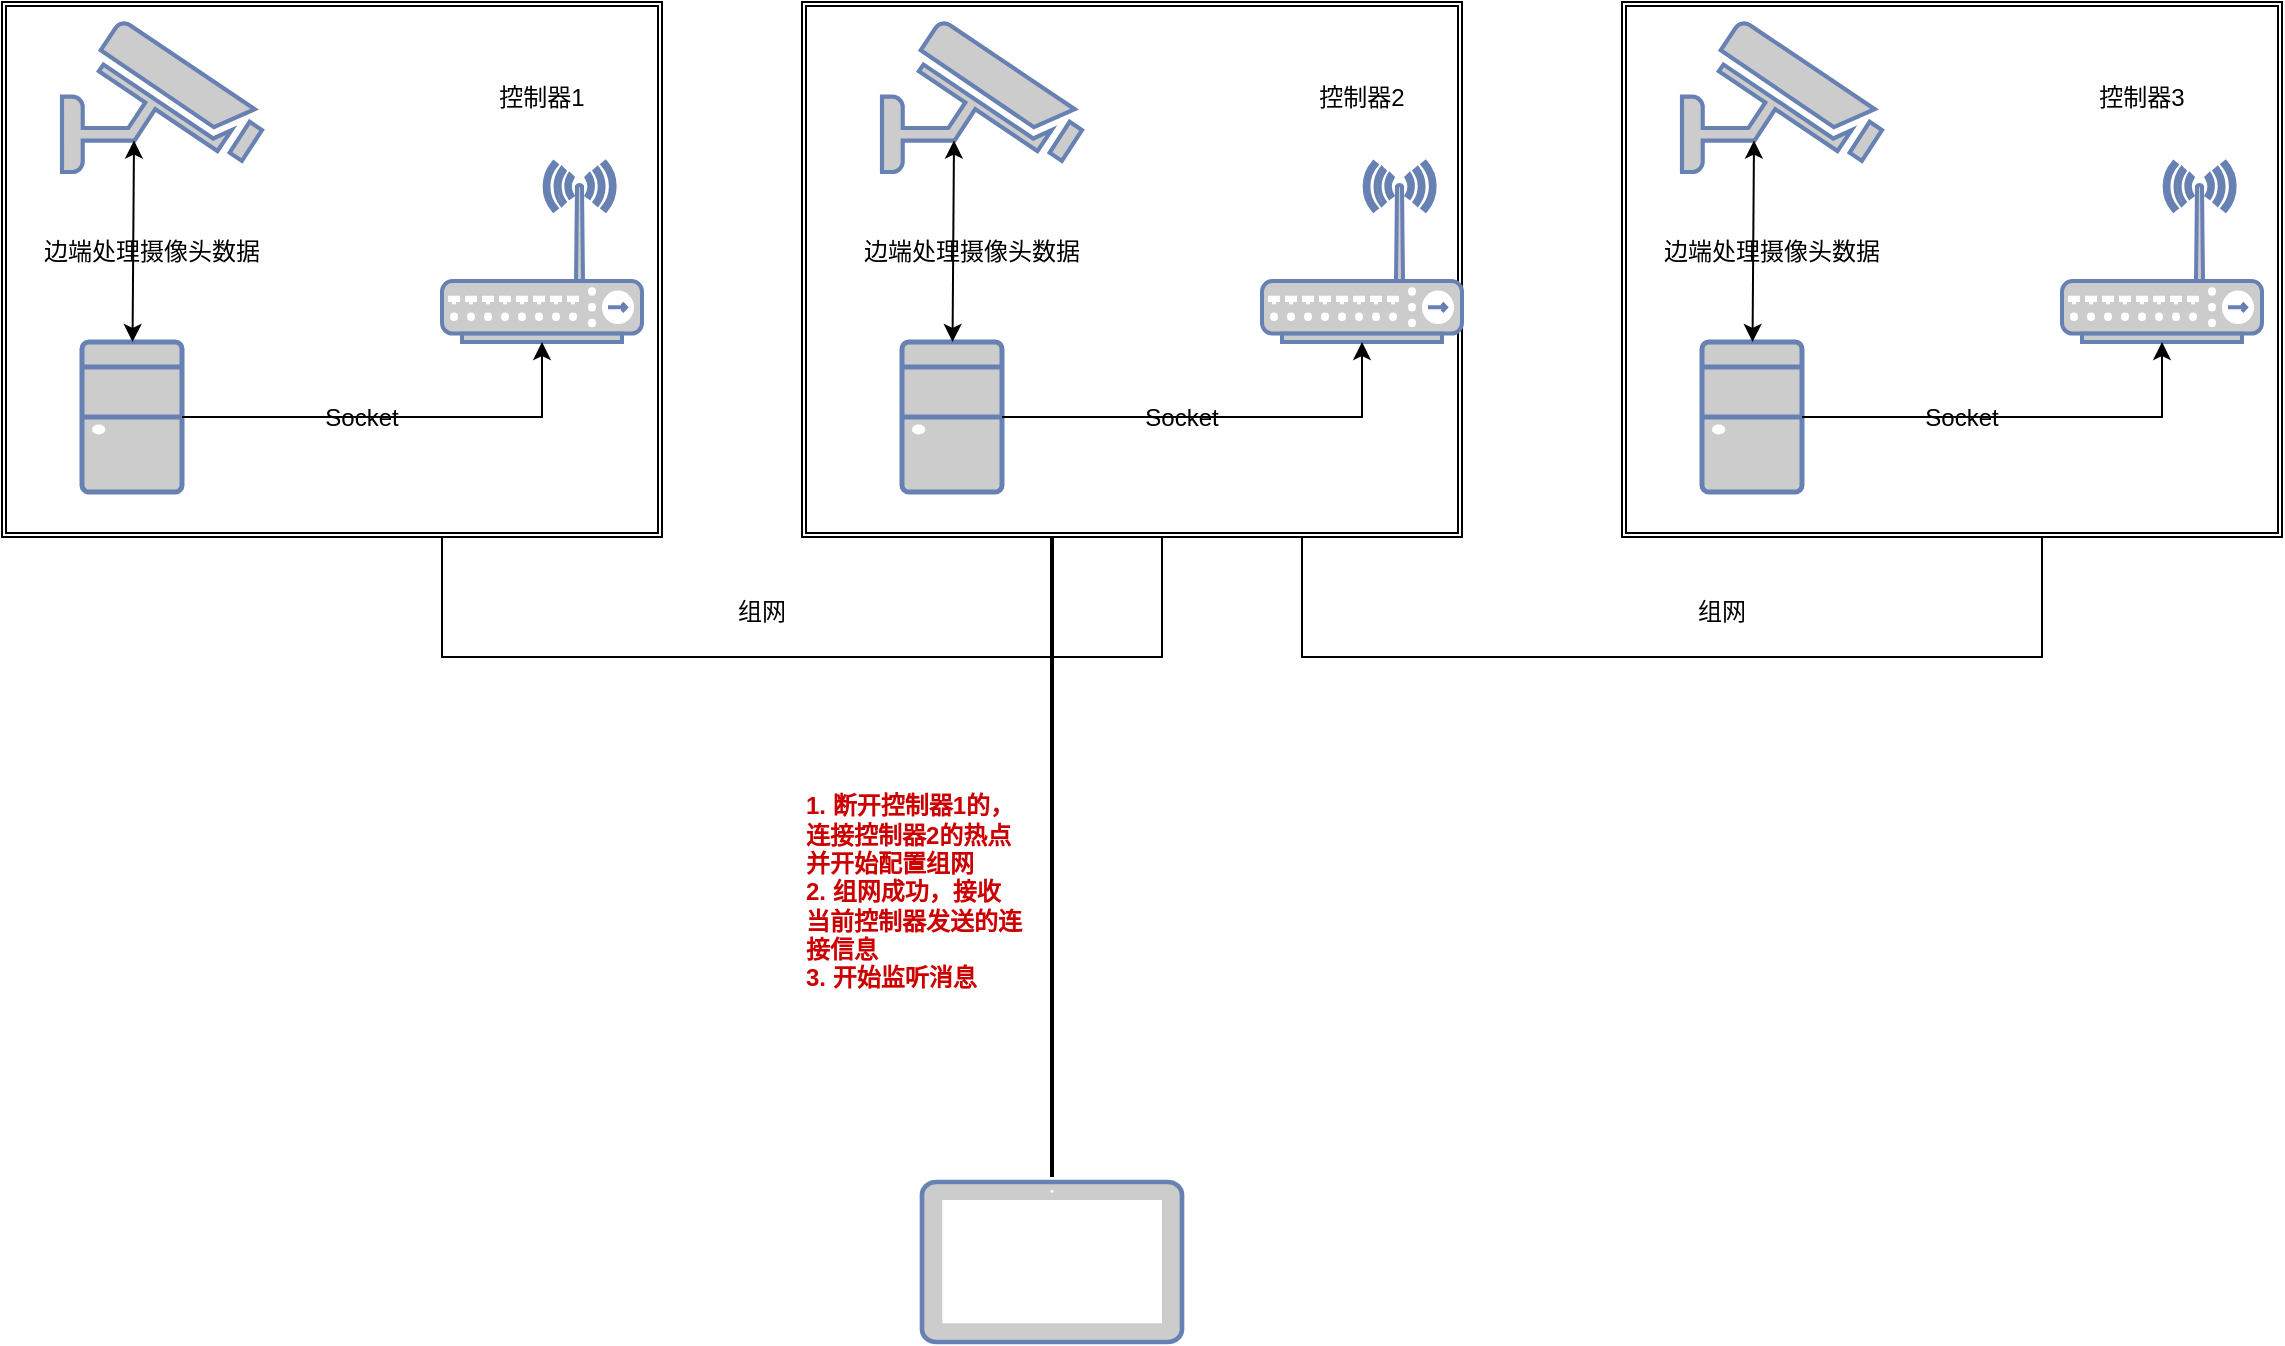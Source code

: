 <mxfile version="23.0.2" type="github">
  <diagram name="Page-1" id="80d4a630-b321-0f5e-ff81-c5a36ef4752d">
    <mxGraphModel dx="1436" dy="853" grid="1" gridSize="10" guides="1" tooltips="1" connect="1" arrows="1" fold="1" page="1" pageScale="1" pageWidth="1100" pageHeight="850" background="none" math="0" shadow="0">
      <root>
        <mxCell id="0" />
        <mxCell id="1" parent="0" />
        <mxCell id="WHSeSVRyH5Sngl5Yg-VX-25" value="" style="shape=ext;double=1;rounded=0;whiteSpace=wrap;html=1;" vertex="1" parent="1">
          <mxGeometry x="480" y="60" width="330" height="267.5" as="geometry" />
        </mxCell>
        <mxCell id="WHSeSVRyH5Sngl5Yg-VX-24" value="" style="shape=ext;double=1;rounded=0;whiteSpace=wrap;html=1;" vertex="1" parent="1">
          <mxGeometry x="80" y="60" width="330" height="267.5" as="geometry" />
        </mxCell>
        <mxCell id="WHSeSVRyH5Sngl5Yg-VX-1" value="" style="fontColor=#0066CC;verticalAlign=top;verticalLabelPosition=bottom;labelPosition=center;align=center;html=1;outlineConnect=0;fillColor=#CCCCCC;strokeColor=#6881B3;gradientColor=none;gradientDirection=north;strokeWidth=2;shape=mxgraph.networks.security_camera;" vertex="1" parent="1">
          <mxGeometry x="110" y="70" width="100" height="75" as="geometry" />
        </mxCell>
        <mxCell id="WHSeSVRyH5Sngl5Yg-VX-2" value="" style="fontColor=#0066CC;verticalAlign=top;verticalLabelPosition=bottom;labelPosition=center;align=center;html=1;outlineConnect=0;fillColor=#CCCCCC;strokeColor=#6881B3;gradientColor=none;gradientDirection=north;strokeWidth=2;shape=mxgraph.networks.desktop_pc;" vertex="1" parent="1">
          <mxGeometry x="120" y="230" width="50" height="75" as="geometry" />
        </mxCell>
        <mxCell id="WHSeSVRyH5Sngl5Yg-VX-4" value="" style="endArrow=classic;startArrow=classic;html=1;rounded=0;exitX=0.36;exitY=0.79;exitDx=0;exitDy=0;exitPerimeter=0;" edge="1" parent="1" source="WHSeSVRyH5Sngl5Yg-VX-1" target="WHSeSVRyH5Sngl5Yg-VX-2">
          <mxGeometry width="50" height="50" relative="1" as="geometry">
            <mxPoint x="80" y="210" as="sourcePoint" />
            <mxPoint x="110" y="300" as="targetPoint" />
          </mxGeometry>
        </mxCell>
        <mxCell id="WHSeSVRyH5Sngl5Yg-VX-5" value="边端处理摄像头数据" style="text;html=1;strokeColor=none;fillColor=none;align=center;verticalAlign=middle;whiteSpace=wrap;rounded=0;" vertex="1" parent="1">
          <mxGeometry x="100" y="170" width="110" height="30" as="geometry" />
        </mxCell>
        <mxCell id="WHSeSVRyH5Sngl5Yg-VX-6" value="" style="fontColor=#0066CC;verticalAlign=top;verticalLabelPosition=bottom;labelPosition=center;align=center;html=1;outlineConnect=0;fillColor=#CCCCCC;strokeColor=#6881B3;gradientColor=none;gradientDirection=north;strokeWidth=2;shape=mxgraph.networks.tablet;" vertex="1" parent="1">
          <mxGeometry x="540" y="650" width="130" height="80" as="geometry" />
        </mxCell>
        <mxCell id="WHSeSVRyH5Sngl5Yg-VX-7" value="" style="fontColor=#0066CC;verticalAlign=top;verticalLabelPosition=bottom;labelPosition=center;align=center;html=1;outlineConnect=0;fillColor=#CCCCCC;strokeColor=#6881B3;gradientColor=none;gradientDirection=north;strokeWidth=2;shape=mxgraph.networks.wireless_hub;" vertex="1" parent="1">
          <mxGeometry x="300" y="140" width="100" height="90" as="geometry" />
        </mxCell>
        <mxCell id="WHSeSVRyH5Sngl5Yg-VX-8" style="edgeStyle=orthogonalEdgeStyle;rounded=0;orthogonalLoop=1;jettySize=auto;html=1;entryX=0.5;entryY=1;entryDx=0;entryDy=0;entryPerimeter=0;" edge="1" parent="1" source="WHSeSVRyH5Sngl5Yg-VX-2" target="WHSeSVRyH5Sngl5Yg-VX-7">
          <mxGeometry relative="1" as="geometry" />
        </mxCell>
        <mxCell id="WHSeSVRyH5Sngl5Yg-VX-18" value="" style="fontColor=#0066CC;verticalAlign=top;verticalLabelPosition=bottom;labelPosition=center;align=center;html=1;outlineConnect=0;fillColor=#CCCCCC;strokeColor=#6881B3;gradientColor=none;gradientDirection=north;strokeWidth=2;shape=mxgraph.networks.security_camera;" vertex="1" parent="1">
          <mxGeometry x="520" y="70" width="100" height="75" as="geometry" />
        </mxCell>
        <mxCell id="WHSeSVRyH5Sngl5Yg-VX-19" value="" style="fontColor=#0066CC;verticalAlign=top;verticalLabelPosition=bottom;labelPosition=center;align=center;html=1;outlineConnect=0;fillColor=#CCCCCC;strokeColor=#6881B3;gradientColor=none;gradientDirection=north;strokeWidth=2;shape=mxgraph.networks.desktop_pc;" vertex="1" parent="1">
          <mxGeometry x="530" y="230" width="50" height="75" as="geometry" />
        </mxCell>
        <mxCell id="WHSeSVRyH5Sngl5Yg-VX-20" value="" style="endArrow=classic;startArrow=classic;html=1;rounded=0;exitX=0.36;exitY=0.79;exitDx=0;exitDy=0;exitPerimeter=0;" edge="1" parent="1" source="WHSeSVRyH5Sngl5Yg-VX-18" target="WHSeSVRyH5Sngl5Yg-VX-19">
          <mxGeometry width="50" height="50" relative="1" as="geometry">
            <mxPoint x="490" y="210" as="sourcePoint" />
            <mxPoint x="520" y="300" as="targetPoint" />
          </mxGeometry>
        </mxCell>
        <mxCell id="WHSeSVRyH5Sngl5Yg-VX-21" value="边端处理摄像头数据" style="text;html=1;strokeColor=none;fillColor=none;align=center;verticalAlign=middle;whiteSpace=wrap;rounded=0;" vertex="1" parent="1">
          <mxGeometry x="510" y="170" width="110" height="30" as="geometry" />
        </mxCell>
        <mxCell id="WHSeSVRyH5Sngl5Yg-VX-22" value="" style="fontColor=#0066CC;verticalAlign=top;verticalLabelPosition=bottom;labelPosition=center;align=center;html=1;outlineConnect=0;fillColor=#CCCCCC;strokeColor=#6881B3;gradientColor=none;gradientDirection=north;strokeWidth=2;shape=mxgraph.networks.wireless_hub;" vertex="1" parent="1">
          <mxGeometry x="710" y="140" width="100" height="90" as="geometry" />
        </mxCell>
        <mxCell id="WHSeSVRyH5Sngl5Yg-VX-23" style="edgeStyle=orthogonalEdgeStyle;rounded=0;orthogonalLoop=1;jettySize=auto;html=1;entryX=0.5;entryY=1;entryDx=0;entryDy=0;entryPerimeter=0;" edge="1" parent="1" source="WHSeSVRyH5Sngl5Yg-VX-19" target="WHSeSVRyH5Sngl5Yg-VX-22">
          <mxGeometry relative="1" as="geometry" />
        </mxCell>
        <mxCell id="WHSeSVRyH5Sngl5Yg-VX-26" value="" style="shape=ext;double=1;rounded=0;whiteSpace=wrap;html=1;" vertex="1" parent="1">
          <mxGeometry x="890" y="60" width="330" height="267.5" as="geometry" />
        </mxCell>
        <mxCell id="WHSeSVRyH5Sngl5Yg-VX-27" value="" style="fontColor=#0066CC;verticalAlign=top;verticalLabelPosition=bottom;labelPosition=center;align=center;html=1;outlineConnect=0;fillColor=#CCCCCC;strokeColor=#6881B3;gradientColor=none;gradientDirection=north;strokeWidth=2;shape=mxgraph.networks.security_camera;" vertex="1" parent="1">
          <mxGeometry x="920" y="70" width="100" height="75" as="geometry" />
        </mxCell>
        <mxCell id="WHSeSVRyH5Sngl5Yg-VX-28" value="" style="fontColor=#0066CC;verticalAlign=top;verticalLabelPosition=bottom;labelPosition=center;align=center;html=1;outlineConnect=0;fillColor=#CCCCCC;strokeColor=#6881B3;gradientColor=none;gradientDirection=north;strokeWidth=2;shape=mxgraph.networks.desktop_pc;" vertex="1" parent="1">
          <mxGeometry x="930" y="230" width="50" height="75" as="geometry" />
        </mxCell>
        <mxCell id="WHSeSVRyH5Sngl5Yg-VX-29" value="" style="endArrow=classic;startArrow=classic;html=1;rounded=0;exitX=0.36;exitY=0.79;exitDx=0;exitDy=0;exitPerimeter=0;" edge="1" parent="1" source="WHSeSVRyH5Sngl5Yg-VX-27" target="WHSeSVRyH5Sngl5Yg-VX-28">
          <mxGeometry width="50" height="50" relative="1" as="geometry">
            <mxPoint x="890" y="210" as="sourcePoint" />
            <mxPoint x="920" y="300" as="targetPoint" />
          </mxGeometry>
        </mxCell>
        <mxCell id="WHSeSVRyH5Sngl5Yg-VX-30" value="边端处理摄像头数据" style="text;html=1;strokeColor=none;fillColor=none;align=center;verticalAlign=middle;whiteSpace=wrap;rounded=0;" vertex="1" parent="1">
          <mxGeometry x="910" y="170" width="110" height="30" as="geometry" />
        </mxCell>
        <mxCell id="WHSeSVRyH5Sngl5Yg-VX-31" value="" style="fontColor=#0066CC;verticalAlign=top;verticalLabelPosition=bottom;labelPosition=center;align=center;html=1;outlineConnect=0;fillColor=#CCCCCC;strokeColor=#6881B3;gradientColor=none;gradientDirection=north;strokeWidth=2;shape=mxgraph.networks.wireless_hub;" vertex="1" parent="1">
          <mxGeometry x="1110" y="140" width="100" height="90" as="geometry" />
        </mxCell>
        <mxCell id="WHSeSVRyH5Sngl5Yg-VX-32" style="edgeStyle=orthogonalEdgeStyle;rounded=0;orthogonalLoop=1;jettySize=auto;html=1;entryX=0.5;entryY=1;entryDx=0;entryDy=0;entryPerimeter=0;" edge="1" parent="1" source="WHSeSVRyH5Sngl5Yg-VX-28" target="WHSeSVRyH5Sngl5Yg-VX-31">
          <mxGeometry relative="1" as="geometry" />
        </mxCell>
        <mxCell id="WHSeSVRyH5Sngl5Yg-VX-34" value="" style="shape=partialRectangle;whiteSpace=wrap;html=1;bottom=1;right=1;left=1;top=0;fillColor=none;routingCenterX=-0.5;strokeColor=default;" vertex="1" parent="1">
          <mxGeometry x="300" y="327.5" width="360" height="60" as="geometry" />
        </mxCell>
        <mxCell id="WHSeSVRyH5Sngl5Yg-VX-35" value="" style="shape=partialRectangle;whiteSpace=wrap;html=1;bottom=1;right=1;left=1;top=0;fillColor=none;routingCenterX=-0.5;strokeColor=default;" vertex="1" parent="1">
          <mxGeometry x="730" y="327.5" width="370" height="60" as="geometry" />
        </mxCell>
        <mxCell id="WHSeSVRyH5Sngl5Yg-VX-37" value="控制器1" style="text;html=1;strokeColor=none;fillColor=none;align=center;verticalAlign=middle;whiteSpace=wrap;rounded=0;" vertex="1" parent="1">
          <mxGeometry x="320" y="92.5" width="60" height="30" as="geometry" />
        </mxCell>
        <mxCell id="WHSeSVRyH5Sngl5Yg-VX-38" value="控制器2" style="text;html=1;strokeColor=none;fillColor=none;align=center;verticalAlign=middle;whiteSpace=wrap;rounded=0;" vertex="1" parent="1">
          <mxGeometry x="730" y="92.5" width="60" height="30" as="geometry" />
        </mxCell>
        <mxCell id="WHSeSVRyH5Sngl5Yg-VX-39" value="控制器3" style="text;html=1;strokeColor=none;fillColor=none;align=center;verticalAlign=middle;whiteSpace=wrap;rounded=0;" vertex="1" parent="1">
          <mxGeometry x="1120" y="92.5" width="60" height="30" as="geometry" />
        </mxCell>
        <mxCell id="WHSeSVRyH5Sngl5Yg-VX-40" value="组网" style="text;html=1;strokeColor=none;fillColor=none;align=center;verticalAlign=middle;whiteSpace=wrap;rounded=0;" vertex="1" parent="1">
          <mxGeometry x="430" y="350" width="60" height="30" as="geometry" />
        </mxCell>
        <mxCell id="WHSeSVRyH5Sngl5Yg-VX-41" value="组网" style="text;html=1;strokeColor=none;fillColor=none;align=center;verticalAlign=middle;whiteSpace=wrap;rounded=0;" vertex="1" parent="1">
          <mxGeometry x="910" y="350" width="60" height="30" as="geometry" />
        </mxCell>
        <mxCell id="WHSeSVRyH5Sngl5Yg-VX-42" value="" style="line;strokeWidth=2;html=1;direction=south;" vertex="1" parent="1">
          <mxGeometry x="600" y="327.5" width="10" height="320" as="geometry" />
        </mxCell>
        <mxCell id="WHSeSVRyH5Sngl5Yg-VX-43" value="&lt;b&gt;&lt;font color=&quot;#cc0000&quot;&gt;1. 断开控制器1的，连接控制器2的热点并开始配置组网&lt;br&gt;&lt;/font&gt;&lt;/b&gt;&lt;div style=&quot;&quot;&gt;&lt;span style=&quot;background-color: initial;&quot;&gt;&lt;b&gt;&lt;font color=&quot;#cc0000&quot;&gt;2. 组网成功，接收当前控制器发送的连接信息&lt;/font&gt;&lt;/b&gt;&lt;/span&gt;&lt;/div&gt;&lt;div style=&quot;&quot;&gt;&lt;span style=&quot;background-color: initial;&quot;&gt;&lt;b&gt;&lt;font color=&quot;#cc0000&quot;&gt;3. 开始监听消息&lt;/font&gt;&lt;/b&gt;&lt;/span&gt;&lt;/div&gt;" style="text;html=1;strokeColor=none;fillColor=none;align=left;verticalAlign=middle;whiteSpace=wrap;rounded=0;" vertex="1" parent="1">
          <mxGeometry x="480" y="440" width="110" height="130" as="geometry" />
        </mxCell>
        <mxCell id="WHSeSVRyH5Sngl5Yg-VX-44" value="Socket" style="text;html=1;strokeColor=none;fillColor=none;align=center;verticalAlign=middle;whiteSpace=wrap;rounded=0;" vertex="1" parent="1">
          <mxGeometry x="230" y="252.5" width="60" height="30" as="geometry" />
        </mxCell>
        <mxCell id="WHSeSVRyH5Sngl5Yg-VX-45" value="Socket" style="text;html=1;strokeColor=none;fillColor=none;align=center;verticalAlign=middle;whiteSpace=wrap;rounded=0;" vertex="1" parent="1">
          <mxGeometry x="640" y="252.5" width="60" height="30" as="geometry" />
        </mxCell>
        <mxCell id="WHSeSVRyH5Sngl5Yg-VX-48" value="Socket" style="text;html=1;strokeColor=none;fillColor=none;align=center;verticalAlign=middle;whiteSpace=wrap;rounded=0;" vertex="1" parent="1">
          <mxGeometry x="1030" y="252.5" width="60" height="30" as="geometry" />
        </mxCell>
      </root>
    </mxGraphModel>
  </diagram>
</mxfile>
